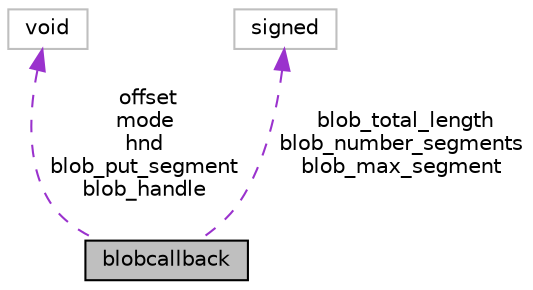 digraph "blobcallback"
{
 // LATEX_PDF_SIZE
  edge [fontname="Helvetica",fontsize="10",labelfontname="Helvetica",labelfontsize="10"];
  node [fontname="Helvetica",fontsize="10",shape=record];
  Node1 [label="blobcallback",height=0.2,width=0.4,color="black", fillcolor="grey75", style="filled", fontcolor="black",tooltip=" "];
  Node2 -> Node1 [dir="back",color="darkorchid3",fontsize="10",style="dashed",label=" offset\nmode\nhnd\nblob_put_segment\nblob_handle" ,fontname="Helvetica"];
  Node2 [label="void",height=0.2,width=0.4,color="grey75", fillcolor="white", style="filled",tooltip=" "];
  Node3 -> Node1 [dir="back",color="darkorchid3",fontsize="10",style="dashed",label=" blob_total_length\nblob_number_segments\nblob_max_segment" ,fontname="Helvetica"];
  Node3 [label="signed",height=0.2,width=0.4,color="grey75", fillcolor="white", style="filled",tooltip=" "];
}
